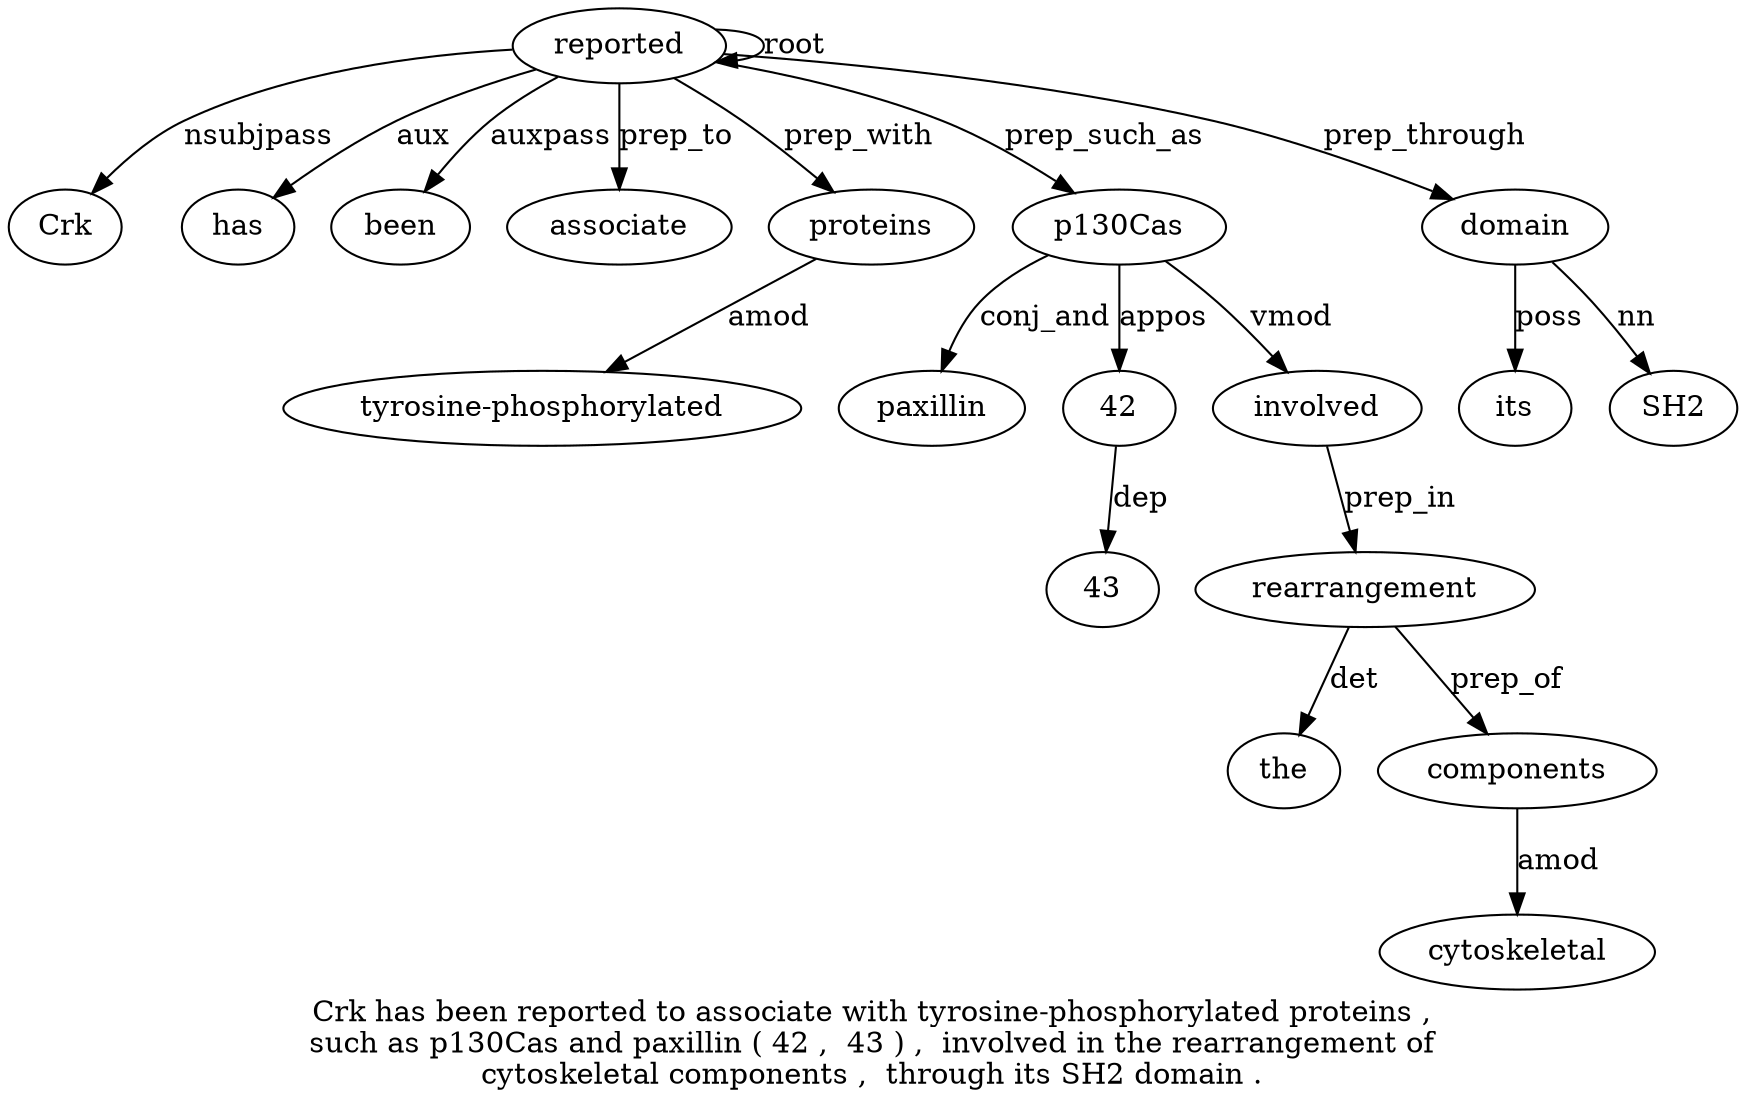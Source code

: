 digraph "Crk has been reported to associate with tyrosine-phosphorylated proteins ,  such as p130Cas and paxillin ( 42 ,  43 ) ,  involved in the rearrangement of cytoskeletal components ,  through its SH2 domain ." {
label="Crk has been reported to associate with tyrosine-phosphorylated proteins ,
such as p130Cas and paxillin ( 42 ,  43 ) ,  involved in the rearrangement of
cytoskeletal components ,  through its SH2 domain .";
reported4 [style=filled, fillcolor=white, label=reported];
Crk1 [style=filled, fillcolor=white, label=Crk];
reported4 -> Crk1  [label=nsubjpass];
has2 [style=filled, fillcolor=white, label=has];
reported4 -> has2  [label=aux];
been3 [style=filled, fillcolor=white, label=been];
reported4 -> been3  [label=auxpass];
reported4 -> reported4  [label=root];
associate6 [style=filled, fillcolor=white, label=associate];
reported4 -> associate6  [label=prep_to];
proteins9 [style=filled, fillcolor=white, label=proteins];
"tyrosine-phosphorylated8" [style=filled, fillcolor=white, label="tyrosine-phosphorylated"];
proteins9 -> "tyrosine-phosphorylated8"  [label=amod];
reported4 -> proteins9  [label=prep_with];
p130Cas [style=filled, fillcolor=white, label=p130Cas];
reported4 -> p130Cas  [label=prep_such_as];
paxillin15 [style=filled, fillcolor=white, label=paxillin];
p130Cas -> paxillin15  [label=conj_and];
4217 [style=filled, fillcolor=white, label=42];
p130Cas -> 4217  [label=appos];
4319 [style=filled, fillcolor=white, label=43];
4217 -> 4319  [label=dep];
involved22 [style=filled, fillcolor=white, label=involved];
p130Cas -> involved22  [label=vmod];
rearrangement25 [style=filled, fillcolor=white, label=rearrangement];
the24 [style=filled, fillcolor=white, label=the];
rearrangement25 -> the24  [label=det];
involved22 -> rearrangement25  [label=prep_in];
components28 [style=filled, fillcolor=white, label=components];
cytoskeletal27 [style=filled, fillcolor=white, label=cytoskeletal];
components28 -> cytoskeletal27  [label=amod];
rearrangement25 -> components28  [label=prep_of];
domain33 [style=filled, fillcolor=white, label=domain];
its31 [style=filled, fillcolor=white, label=its];
domain33 -> its31  [label=poss];
SH23 [style=filled, fillcolor=white, label=SH2];
domain33 -> SH23  [label=nn];
reported4 -> domain33  [label=prep_through];
}
